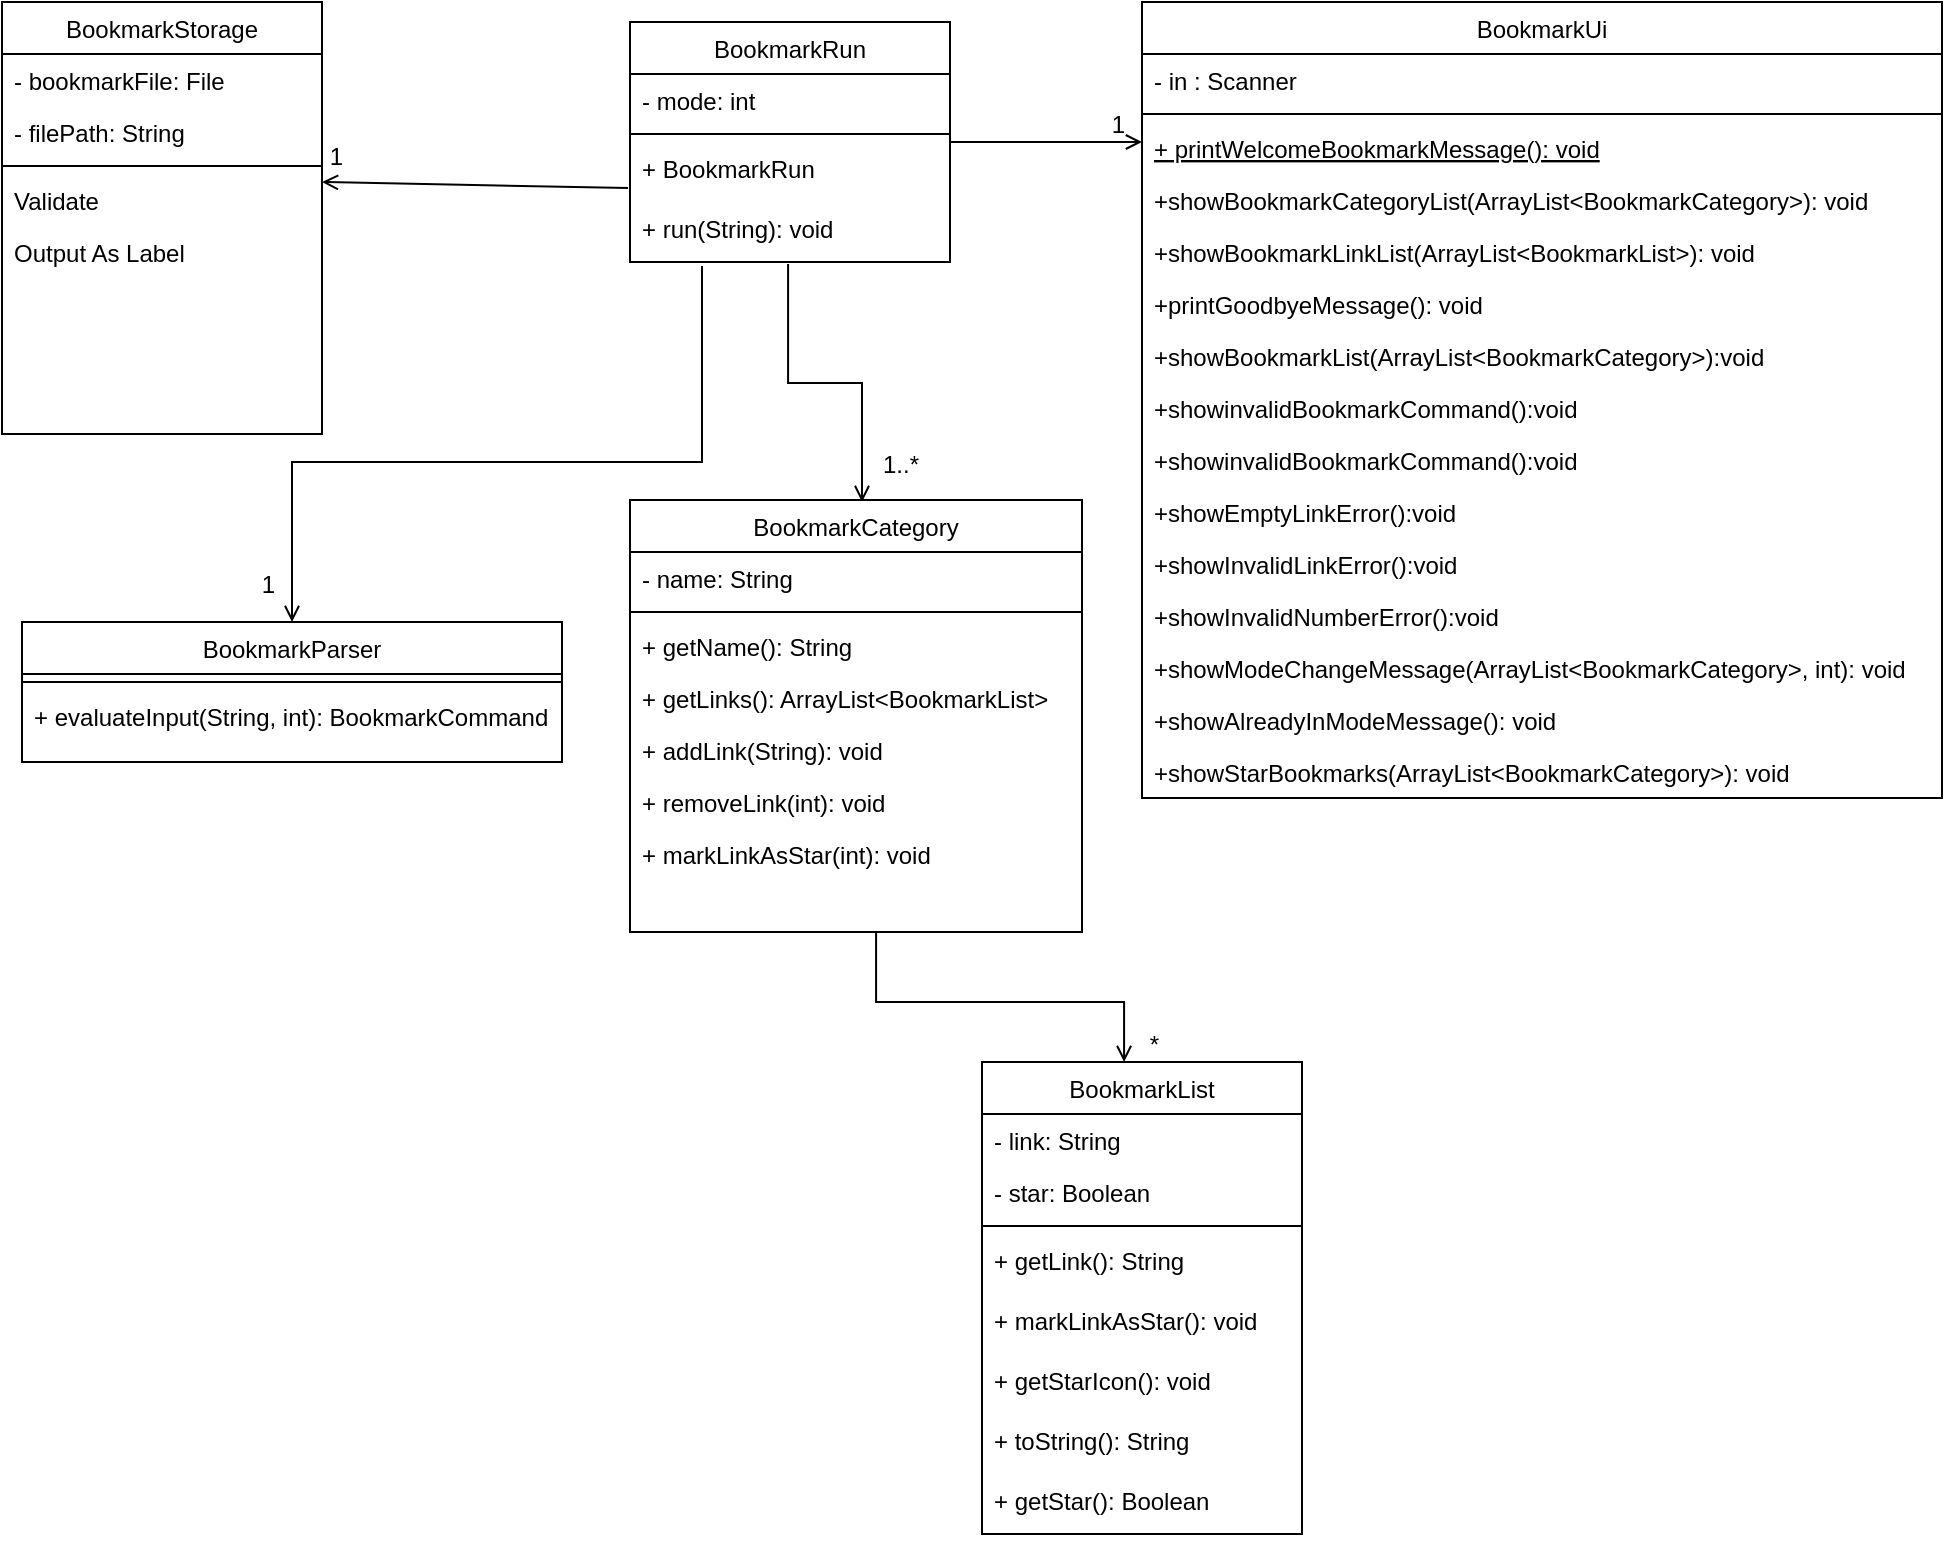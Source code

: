 <mxfile version="13.8.1" type="github">
  <diagram id="C5RBs43oDa-KdzZeNtuy" name="Page-1">
    <mxGraphModel dx="946" dy="613" grid="1" gridSize="10" guides="1" tooltips="1" connect="1" arrows="1" fold="1" page="1" pageScale="1" pageWidth="827" pageHeight="1169" math="0" shadow="0">
      <root>
        <mxCell id="WIyWlLk6GJQsqaUBKTNV-0" />
        <mxCell id="WIyWlLk6GJQsqaUBKTNV-1" parent="WIyWlLk6GJQsqaUBKTNV-0" />
        <mxCell id="zkfFHV4jXpPFQw0GAbJ--26" value="" style="endArrow=open;shadow=0;strokeWidth=1;rounded=0;endFill=1;edgeStyle=elbowEdgeStyle;elbow=vertical;" parent="WIyWlLk6GJQsqaUBKTNV-1" source="zkfFHV4jXpPFQw0GAbJ--0" target="zkfFHV4jXpPFQw0GAbJ--17" edge="1">
          <mxGeometry x="0.5" y="41" relative="1" as="geometry">
            <mxPoint x="380" y="192" as="sourcePoint" />
            <mxPoint x="540" y="192" as="targetPoint" />
            <mxPoint x="-40" y="32" as="offset" />
          </mxGeometry>
        </mxCell>
        <mxCell id="zkfFHV4jXpPFQw0GAbJ--28" value="1" style="resizable=0;align=right;verticalAlign=bottom;labelBackgroundColor=none;fontSize=12;" parent="zkfFHV4jXpPFQw0GAbJ--26" connectable="0" vertex="1">
          <mxGeometry x="1" relative="1" as="geometry">
            <mxPoint x="-7" as="offset" />
          </mxGeometry>
        </mxCell>
        <mxCell id="u1YyBlO3RyADy7iYy-VR-0" value="BookmarkStorage" style="swimlane;fontStyle=0;align=center;verticalAlign=top;childLayout=stackLayout;horizontal=1;startSize=26;horizontalStack=0;resizeParent=1;resizeLast=0;collapsible=1;marginBottom=0;rounded=0;shadow=0;strokeWidth=1;" vertex="1" parent="WIyWlLk6GJQsqaUBKTNV-1">
          <mxGeometry x="20" y="120" width="160" height="216" as="geometry">
            <mxRectangle x="550" y="140" width="160" height="26" as="alternateBounds" />
          </mxGeometry>
        </mxCell>
        <mxCell id="u1YyBlO3RyADy7iYy-VR-1" value="- bookmarkFile: File" style="text;align=left;verticalAlign=top;spacingLeft=4;spacingRight=4;overflow=hidden;rotatable=0;points=[[0,0.5],[1,0.5]];portConstraint=eastwest;" vertex="1" parent="u1YyBlO3RyADy7iYy-VR-0">
          <mxGeometry y="26" width="160" height="26" as="geometry" />
        </mxCell>
        <mxCell id="u1YyBlO3RyADy7iYy-VR-2" value="- filePath: String" style="text;align=left;verticalAlign=top;spacingLeft=4;spacingRight=4;overflow=hidden;rotatable=0;points=[[0,0.5],[1,0.5]];portConstraint=eastwest;rounded=0;shadow=0;html=0;" vertex="1" parent="u1YyBlO3RyADy7iYy-VR-0">
          <mxGeometry y="52" width="160" height="26" as="geometry" />
        </mxCell>
        <mxCell id="u1YyBlO3RyADy7iYy-VR-6" value="" style="line;html=1;strokeWidth=1;align=left;verticalAlign=middle;spacingTop=-1;spacingLeft=3;spacingRight=3;rotatable=0;labelPosition=right;points=[];portConstraint=eastwest;" vertex="1" parent="u1YyBlO3RyADy7iYy-VR-0">
          <mxGeometry y="78" width="160" height="8" as="geometry" />
        </mxCell>
        <mxCell id="u1YyBlO3RyADy7iYy-VR-7" value="Validate" style="text;align=left;verticalAlign=top;spacingLeft=4;spacingRight=4;overflow=hidden;rotatable=0;points=[[0,0.5],[1,0.5]];portConstraint=eastwest;" vertex="1" parent="u1YyBlO3RyADy7iYy-VR-0">
          <mxGeometry y="86" width="160" height="26" as="geometry" />
        </mxCell>
        <mxCell id="u1YyBlO3RyADy7iYy-VR-8" value="Output As Label" style="text;align=left;verticalAlign=top;spacingLeft=4;spacingRight=4;overflow=hidden;rotatable=0;points=[[0,0.5],[1,0.5]];portConstraint=eastwest;" vertex="1" parent="u1YyBlO3RyADy7iYy-VR-0">
          <mxGeometry y="112" width="160" height="26" as="geometry" />
        </mxCell>
        <mxCell id="u1YyBlO3RyADy7iYy-VR-27" value="" style="endArrow=open;shadow=0;strokeWidth=1;rounded=0;endFill=1;edgeStyle=elbowEdgeStyle;elbow=vertical;exitX=0.494;exitY=1.033;exitDx=0;exitDy=0;exitPerimeter=0;" edge="1" parent="WIyWlLk6GJQsqaUBKTNV-1" source="u1YyBlO3RyADy7iYy-VR-35">
          <mxGeometry x="0.5" y="41" relative="1" as="geometry">
            <mxPoint x="300" y="258.92" as="sourcePoint" />
            <mxPoint x="450" y="370" as="targetPoint" />
            <mxPoint x="-40" y="32" as="offset" />
          </mxGeometry>
        </mxCell>
        <mxCell id="u1YyBlO3RyADy7iYy-VR-29" value="1..*" style="resizable=0;align=right;verticalAlign=bottom;labelBackgroundColor=none;fontSize=12;" connectable="0" vertex="1" parent="u1YyBlO3RyADy7iYy-VR-27">
          <mxGeometry x="1" relative="1" as="geometry">
            <mxPoint x="30" y="-9.92" as="offset" />
          </mxGeometry>
        </mxCell>
        <mxCell id="u1YyBlO3RyADy7iYy-VR-31" value="" style="endArrow=open;shadow=0;strokeWidth=1;rounded=0;endFill=1;edgeStyle=elbowEdgeStyle;elbow=vertical;entryX=0.5;entryY=0;entryDx=0;entryDy=0;exitX=0.225;exitY=1.067;exitDx=0;exitDy=0;exitPerimeter=0;" edge="1" parent="WIyWlLk6GJQsqaUBKTNV-1" source="u1YyBlO3RyADy7iYy-VR-35" target="u1YyBlO3RyADy7iYy-VR-9">
          <mxGeometry x="0.5" y="41" relative="1" as="geometry">
            <mxPoint x="265" y="240" as="sourcePoint" />
            <mxPoint x="450" y="369.08" as="targetPoint" />
            <mxPoint x="-40" y="32" as="offset" />
            <Array as="points">
              <mxPoint x="250" y="350" />
              <mxPoint x="200" y="320" />
              <mxPoint x="240" y="314" />
              <mxPoint x="250" y="314" />
            </Array>
          </mxGeometry>
        </mxCell>
        <mxCell id="u1YyBlO3RyADy7iYy-VR-33" value="1" style="resizable=0;align=right;verticalAlign=bottom;labelBackgroundColor=none;fontSize=12;" connectable="0" vertex="1" parent="u1YyBlO3RyADy7iYy-VR-31">
          <mxGeometry x="1" relative="1" as="geometry">
            <mxPoint x="-7" y="-10.01" as="offset" />
          </mxGeometry>
        </mxCell>
        <mxCell id="zkfFHV4jXpPFQw0GAbJ--17" value="BookmarkUi" style="swimlane;fontStyle=0;align=center;verticalAlign=top;childLayout=stackLayout;horizontal=1;startSize=26;horizontalStack=0;resizeParent=1;resizeLast=0;collapsible=1;marginBottom=0;rounded=0;shadow=0;strokeWidth=1;" parent="WIyWlLk6GJQsqaUBKTNV-1" vertex="1">
          <mxGeometry x="590" y="120" width="400" height="398" as="geometry">
            <mxRectangle x="550" y="140" width="160" height="26" as="alternateBounds" />
          </mxGeometry>
        </mxCell>
        <mxCell id="zkfFHV4jXpPFQw0GAbJ--18" value="- in : Scanner" style="text;align=left;verticalAlign=top;spacingLeft=4;spacingRight=4;overflow=hidden;rotatable=0;points=[[0,0.5],[1,0.5]];portConstraint=eastwest;" parent="zkfFHV4jXpPFQw0GAbJ--17" vertex="1">
          <mxGeometry y="26" width="400" height="26" as="geometry" />
        </mxCell>
        <mxCell id="zkfFHV4jXpPFQw0GAbJ--23" value="" style="line;html=1;strokeWidth=1;align=left;verticalAlign=middle;spacingTop=-1;spacingLeft=3;spacingRight=3;rotatable=0;labelPosition=right;points=[];portConstraint=eastwest;" parent="zkfFHV4jXpPFQw0GAbJ--17" vertex="1">
          <mxGeometry y="52" width="400" height="8" as="geometry" />
        </mxCell>
        <mxCell id="zkfFHV4jXpPFQw0GAbJ--24" value="+ printWelcomeBookmarkMessage(): void" style="text;align=left;verticalAlign=top;spacingLeft=4;spacingRight=4;overflow=hidden;rotatable=0;points=[[0,0.5],[1,0.5]];portConstraint=eastwest;fontStyle=4" parent="zkfFHV4jXpPFQw0GAbJ--17" vertex="1">
          <mxGeometry y="60" width="400" height="26" as="geometry" />
        </mxCell>
        <mxCell id="zkfFHV4jXpPFQw0GAbJ--25" value="+showBookmarkCategoryList(ArrayList&lt;BookmarkCategory&gt;): void&#xa;" style="text;align=left;verticalAlign=top;spacingLeft=4;spacingRight=4;overflow=hidden;rotatable=0;points=[[0,0.5],[1,0.5]];portConstraint=eastwest;" parent="zkfFHV4jXpPFQw0GAbJ--17" vertex="1">
          <mxGeometry y="86" width="400" height="26" as="geometry" />
        </mxCell>
        <mxCell id="u1YyBlO3RyADy7iYy-VR-44" value="+showBookmarkLinkList(ArrayList&lt;BookmarkList&gt;): void " style="text;align=left;verticalAlign=top;spacingLeft=4;spacingRight=4;overflow=hidden;rotatable=0;points=[[0,0.5],[1,0.5]];portConstraint=eastwest;" vertex="1" parent="zkfFHV4jXpPFQw0GAbJ--17">
          <mxGeometry y="112" width="400" height="26" as="geometry" />
        </mxCell>
        <mxCell id="u1YyBlO3RyADy7iYy-VR-45" value="+printGoodbyeMessage(): void" style="text;align=left;verticalAlign=top;spacingLeft=4;spacingRight=4;overflow=hidden;rotatable=0;points=[[0,0.5],[1,0.5]];portConstraint=eastwest;" vertex="1" parent="zkfFHV4jXpPFQw0GAbJ--17">
          <mxGeometry y="138" width="400" height="26" as="geometry" />
        </mxCell>
        <mxCell id="u1YyBlO3RyADy7iYy-VR-46" value="+showBookmarkList(ArrayList&lt;BookmarkCategory&gt;):void" style="text;align=left;verticalAlign=top;spacingLeft=4;spacingRight=4;overflow=hidden;rotatable=0;points=[[0,0.5],[1,0.5]];portConstraint=eastwest;" vertex="1" parent="zkfFHV4jXpPFQw0GAbJ--17">
          <mxGeometry y="164" width="400" height="26" as="geometry" />
        </mxCell>
        <mxCell id="u1YyBlO3RyADy7iYy-VR-47" value="+showinvalidBookmarkCommand():void" style="text;align=left;verticalAlign=top;spacingLeft=4;spacingRight=4;overflow=hidden;rotatable=0;points=[[0,0.5],[1,0.5]];portConstraint=eastwest;" vertex="1" parent="zkfFHV4jXpPFQw0GAbJ--17">
          <mxGeometry y="190" width="400" height="26" as="geometry" />
        </mxCell>
        <mxCell id="u1YyBlO3RyADy7iYy-VR-49" value="+showinvalidBookmarkCommand():void" style="text;align=left;verticalAlign=top;spacingLeft=4;spacingRight=4;overflow=hidden;rotatable=0;points=[[0,0.5],[1,0.5]];portConstraint=eastwest;" vertex="1" parent="zkfFHV4jXpPFQw0GAbJ--17">
          <mxGeometry y="216" width="400" height="26" as="geometry" />
        </mxCell>
        <mxCell id="u1YyBlO3RyADy7iYy-VR-48" value="+showEmptyLinkError():void" style="text;align=left;verticalAlign=top;spacingLeft=4;spacingRight=4;overflow=hidden;rotatable=0;points=[[0,0.5],[1,0.5]];portConstraint=eastwest;" vertex="1" parent="zkfFHV4jXpPFQw0GAbJ--17">
          <mxGeometry y="242" width="400" height="26" as="geometry" />
        </mxCell>
        <mxCell id="u1YyBlO3RyADy7iYy-VR-50" value="+showInvalidLinkError():void" style="text;align=left;verticalAlign=top;spacingLeft=4;spacingRight=4;overflow=hidden;rotatable=0;points=[[0,0.5],[1,0.5]];portConstraint=eastwest;" vertex="1" parent="zkfFHV4jXpPFQw0GAbJ--17">
          <mxGeometry y="268" width="400" height="26" as="geometry" />
        </mxCell>
        <mxCell id="u1YyBlO3RyADy7iYy-VR-51" value="+showInvalidNumberError():void" style="text;align=left;verticalAlign=top;spacingLeft=4;spacingRight=4;overflow=hidden;rotatable=0;points=[[0,0.5],[1,0.5]];portConstraint=eastwest;" vertex="1" parent="zkfFHV4jXpPFQw0GAbJ--17">
          <mxGeometry y="294" width="400" height="26" as="geometry" />
        </mxCell>
        <mxCell id="u1YyBlO3RyADy7iYy-VR-52" value="+showModeChangeMessage(ArrayList&lt;BookmarkCategory&gt;, int): void" style="text;align=left;verticalAlign=top;spacingLeft=4;spacingRight=4;overflow=hidden;rotatable=0;points=[[0,0.5],[1,0.5]];portConstraint=eastwest;" vertex="1" parent="zkfFHV4jXpPFQw0GAbJ--17">
          <mxGeometry y="320" width="400" height="26" as="geometry" />
        </mxCell>
        <mxCell id="u1YyBlO3RyADy7iYy-VR-53" value="+showAlreadyInModeMessage(): void" style="text;align=left;verticalAlign=top;spacingLeft=4;spacingRight=4;overflow=hidden;rotatable=0;points=[[0,0.5],[1,0.5]];portConstraint=eastwest;" vertex="1" parent="zkfFHV4jXpPFQw0GAbJ--17">
          <mxGeometry y="346" width="400" height="26" as="geometry" />
        </mxCell>
        <mxCell id="u1YyBlO3RyADy7iYy-VR-54" value="+showStarBookmarks(ArrayList&lt;BookmarkCategory&gt;): void" style="text;align=left;verticalAlign=top;spacingLeft=4;spacingRight=4;overflow=hidden;rotatable=0;points=[[0,0.5],[1,0.5]];portConstraint=eastwest;" vertex="1" parent="zkfFHV4jXpPFQw0GAbJ--17">
          <mxGeometry y="372" width="400" height="26" as="geometry" />
        </mxCell>
        <mxCell id="zkfFHV4jXpPFQw0GAbJ--0" value="BookmarkRun" style="swimlane;fontStyle=0;align=center;verticalAlign=top;childLayout=stackLayout;horizontal=1;startSize=26;horizontalStack=0;resizeParent=1;resizeLast=0;collapsible=1;marginBottom=0;rounded=0;shadow=0;strokeWidth=1;" parent="WIyWlLk6GJQsqaUBKTNV-1" vertex="1">
          <mxGeometry x="334" y="130" width="160" height="120" as="geometry">
            <mxRectangle x="230" y="140" width="160" height="26" as="alternateBounds" />
          </mxGeometry>
        </mxCell>
        <mxCell id="zkfFHV4jXpPFQw0GAbJ--3" value="- mode: int" style="text;align=left;verticalAlign=top;spacingLeft=4;spacingRight=4;overflow=hidden;rotatable=0;points=[[0,0.5],[1,0.5]];portConstraint=eastwest;rounded=0;shadow=0;html=0;" parent="zkfFHV4jXpPFQw0GAbJ--0" vertex="1">
          <mxGeometry y="26" width="160" height="26" as="geometry" />
        </mxCell>
        <mxCell id="zkfFHV4jXpPFQw0GAbJ--4" value="" style="line;html=1;strokeWidth=1;align=left;verticalAlign=middle;spacingTop=-1;spacingLeft=3;spacingRight=3;rotatable=0;labelPosition=right;points=[];portConstraint=eastwest;" parent="zkfFHV4jXpPFQw0GAbJ--0" vertex="1">
          <mxGeometry y="52" width="160" height="8" as="geometry" />
        </mxCell>
        <mxCell id="zkfFHV4jXpPFQw0GAbJ--5" value="+ BookmarkRun" style="text;align=left;verticalAlign=top;spacingLeft=4;spacingRight=4;overflow=hidden;rotatable=0;points=[[0,0.5],[1,0.5]];portConstraint=eastwest;" parent="zkfFHV4jXpPFQw0GAbJ--0" vertex="1">
          <mxGeometry y="60" width="160" height="30" as="geometry" />
        </mxCell>
        <mxCell id="u1YyBlO3RyADy7iYy-VR-35" value="+ run(String): void " style="text;align=left;verticalAlign=top;spacingLeft=4;spacingRight=4;overflow=hidden;rotatable=0;points=[[0,0.5],[1,0.5]];portConstraint=eastwest;" vertex="1" parent="zkfFHV4jXpPFQw0GAbJ--0">
          <mxGeometry y="90" width="160" height="30" as="geometry" />
        </mxCell>
        <mxCell id="u1YyBlO3RyADy7iYy-VR-41" value="" style="endArrow=open;html=1;endFill=0;exitX=-0.006;exitY=0.767;exitDx=0;exitDy=0;entryX=1;entryY=0.5;entryDx=0;entryDy=0;exitPerimeter=0;" edge="1" parent="WIyWlLk6GJQsqaUBKTNV-1" source="zkfFHV4jXpPFQw0GAbJ--5">
          <mxGeometry width="50" height="50" relative="1" as="geometry">
            <mxPoint x="400" y="330" as="sourcePoint" />
            <mxPoint x="180" y="210" as="targetPoint" />
          </mxGeometry>
        </mxCell>
        <mxCell id="u1YyBlO3RyADy7iYy-VR-43" value="1" style="resizable=0;align=right;verticalAlign=bottom;labelBackgroundColor=none;fontSize=12;" connectable="0" vertex="1" parent="WIyWlLk6GJQsqaUBKTNV-1">
          <mxGeometry x="240" y="120" as="geometry">
            <mxPoint x="-48" y="86" as="offset" />
          </mxGeometry>
        </mxCell>
        <mxCell id="u1YyBlO3RyADy7iYy-VR-18" value="BookmarkCategory" style="swimlane;fontStyle=0;align=center;verticalAlign=top;childLayout=stackLayout;horizontal=1;startSize=26;horizontalStack=0;resizeParent=1;resizeLast=0;collapsible=1;marginBottom=0;rounded=0;shadow=0;strokeWidth=1;" vertex="1" parent="WIyWlLk6GJQsqaUBKTNV-1">
          <mxGeometry x="334" y="369" width="226" height="216" as="geometry">
            <mxRectangle x="550" y="140" width="160" height="26" as="alternateBounds" />
          </mxGeometry>
        </mxCell>
        <mxCell id="u1YyBlO3RyADy7iYy-VR-19" value="- name: String" style="text;align=left;verticalAlign=top;spacingLeft=4;spacingRight=4;overflow=hidden;rotatable=0;points=[[0,0.5],[1,0.5]];portConstraint=eastwest;" vertex="1" parent="u1YyBlO3RyADy7iYy-VR-18">
          <mxGeometry y="26" width="226" height="26" as="geometry" />
        </mxCell>
        <mxCell id="u1YyBlO3RyADy7iYy-VR-24" value="" style="line;html=1;strokeWidth=1;align=left;verticalAlign=middle;spacingTop=-1;spacingLeft=3;spacingRight=3;rotatable=0;labelPosition=right;points=[];portConstraint=eastwest;" vertex="1" parent="u1YyBlO3RyADy7iYy-VR-18">
          <mxGeometry y="52" width="226" height="8" as="geometry" />
        </mxCell>
        <mxCell id="u1YyBlO3RyADy7iYy-VR-25" value="+ getName(): String" style="text;align=left;verticalAlign=top;spacingLeft=4;spacingRight=4;overflow=hidden;rotatable=0;points=[[0,0.5],[1,0.5]];portConstraint=eastwest;" vertex="1" parent="u1YyBlO3RyADy7iYy-VR-18">
          <mxGeometry y="60" width="226" height="26" as="geometry" />
        </mxCell>
        <mxCell id="u1YyBlO3RyADy7iYy-VR-26" value="+ getLinks(): ArrayList&lt;BookmarkList&gt;" style="text;align=left;verticalAlign=top;spacingLeft=4;spacingRight=4;overflow=hidden;rotatable=0;points=[[0,0.5],[1,0.5]];portConstraint=eastwest;" vertex="1" parent="u1YyBlO3RyADy7iYy-VR-18">
          <mxGeometry y="86" width="226" height="26" as="geometry" />
        </mxCell>
        <mxCell id="u1YyBlO3RyADy7iYy-VR-55" value="+ addLink(String): void" style="text;align=left;verticalAlign=top;spacingLeft=4;spacingRight=4;overflow=hidden;rotatable=0;points=[[0,0.5],[1,0.5]];portConstraint=eastwest;" vertex="1" parent="u1YyBlO3RyADy7iYy-VR-18">
          <mxGeometry y="112" width="226" height="26" as="geometry" />
        </mxCell>
        <mxCell id="u1YyBlO3RyADy7iYy-VR-56" value="+ removeLink(int): void" style="text;align=left;verticalAlign=top;spacingLeft=4;spacingRight=4;overflow=hidden;rotatable=0;points=[[0,0.5],[1,0.5]];portConstraint=eastwest;" vertex="1" parent="u1YyBlO3RyADy7iYy-VR-18">
          <mxGeometry y="138" width="226" height="26" as="geometry" />
        </mxCell>
        <mxCell id="u1YyBlO3RyADy7iYy-VR-57" value="+ markLinkAsStar(int): void" style="text;align=left;verticalAlign=top;spacingLeft=4;spacingRight=4;overflow=hidden;rotatable=0;points=[[0,0.5],[1,0.5]];portConstraint=eastwest;" vertex="1" parent="u1YyBlO3RyADy7iYy-VR-18">
          <mxGeometry y="164" width="226" height="26" as="geometry" />
        </mxCell>
        <mxCell id="u1YyBlO3RyADy7iYy-VR-58" value="BookmarkList" style="swimlane;fontStyle=0;align=center;verticalAlign=top;childLayout=stackLayout;horizontal=1;startSize=26;horizontalStack=0;resizeParent=1;resizeLast=0;collapsible=1;marginBottom=0;rounded=0;shadow=0;strokeWidth=1;" vertex="1" parent="WIyWlLk6GJQsqaUBKTNV-1">
          <mxGeometry x="510" y="650" width="160" height="236" as="geometry">
            <mxRectangle x="230" y="140" width="160" height="26" as="alternateBounds" />
          </mxGeometry>
        </mxCell>
        <mxCell id="u1YyBlO3RyADy7iYy-VR-59" value="- link: String" style="text;align=left;verticalAlign=top;spacingLeft=4;spacingRight=4;overflow=hidden;rotatable=0;points=[[0,0.5],[1,0.5]];portConstraint=eastwest;rounded=0;shadow=0;html=0;" vertex="1" parent="u1YyBlO3RyADy7iYy-VR-58">
          <mxGeometry y="26" width="160" height="26" as="geometry" />
        </mxCell>
        <mxCell id="u1YyBlO3RyADy7iYy-VR-65" value="- star: Boolean" style="text;align=left;verticalAlign=top;spacingLeft=4;spacingRight=4;overflow=hidden;rotatable=0;points=[[0,0.5],[1,0.5]];portConstraint=eastwest;rounded=0;shadow=0;html=0;" vertex="1" parent="u1YyBlO3RyADy7iYy-VR-58">
          <mxGeometry y="52" width="160" height="26" as="geometry" />
        </mxCell>
        <mxCell id="u1YyBlO3RyADy7iYy-VR-60" value="" style="line;html=1;strokeWidth=1;align=left;verticalAlign=middle;spacingTop=-1;spacingLeft=3;spacingRight=3;rotatable=0;labelPosition=right;points=[];portConstraint=eastwest;" vertex="1" parent="u1YyBlO3RyADy7iYy-VR-58">
          <mxGeometry y="78" width="160" height="8" as="geometry" />
        </mxCell>
        <mxCell id="u1YyBlO3RyADy7iYy-VR-61" value="+ getLink(): String" style="text;align=left;verticalAlign=top;spacingLeft=4;spacingRight=4;overflow=hidden;rotatable=0;points=[[0,0.5],[1,0.5]];portConstraint=eastwest;" vertex="1" parent="u1YyBlO3RyADy7iYy-VR-58">
          <mxGeometry y="86" width="160" height="30" as="geometry" />
        </mxCell>
        <mxCell id="u1YyBlO3RyADy7iYy-VR-62" value="+ markLinkAsStar(): void" style="text;align=left;verticalAlign=top;spacingLeft=4;spacingRight=4;overflow=hidden;rotatable=0;points=[[0,0.5],[1,0.5]];portConstraint=eastwest;" vertex="1" parent="u1YyBlO3RyADy7iYy-VR-58">
          <mxGeometry y="116" width="160" height="30" as="geometry" />
        </mxCell>
        <mxCell id="u1YyBlO3RyADy7iYy-VR-66" value="+ getStarIcon(): void" style="text;align=left;verticalAlign=top;spacingLeft=4;spacingRight=4;overflow=hidden;rotatable=0;points=[[0,0.5],[1,0.5]];portConstraint=eastwest;" vertex="1" parent="u1YyBlO3RyADy7iYy-VR-58">
          <mxGeometry y="146" width="160" height="30" as="geometry" />
        </mxCell>
        <mxCell id="u1YyBlO3RyADy7iYy-VR-68" value="+ toString(): String" style="text;align=left;verticalAlign=top;spacingLeft=4;spacingRight=4;overflow=hidden;rotatable=0;points=[[0,0.5],[1,0.5]];portConstraint=eastwest;" vertex="1" parent="u1YyBlO3RyADy7iYy-VR-58">
          <mxGeometry y="176" width="160" height="30" as="geometry" />
        </mxCell>
        <mxCell id="u1YyBlO3RyADy7iYy-VR-67" value="+ getStar(): Boolean" style="text;align=left;verticalAlign=top;spacingLeft=4;spacingRight=4;overflow=hidden;rotatable=0;points=[[0,0.5],[1,0.5]];portConstraint=eastwest;" vertex="1" parent="u1YyBlO3RyADy7iYy-VR-58">
          <mxGeometry y="206" width="160" height="30" as="geometry" />
        </mxCell>
        <mxCell id="u1YyBlO3RyADy7iYy-VR-63" value="" style="endArrow=open;shadow=0;strokeWidth=1;rounded=0;endFill=1;edgeStyle=elbowEdgeStyle;elbow=vertical;exitX=0.494;exitY=1.033;exitDx=0;exitDy=0;exitPerimeter=0;entryX=0.444;entryY=0;entryDx=0;entryDy=0;entryPerimeter=0;" edge="1" parent="WIyWlLk6GJQsqaUBKTNV-1" target="u1YyBlO3RyADy7iYy-VR-58">
          <mxGeometry x="0.5" y="41" relative="1" as="geometry">
            <mxPoint x="457.04" y="585" as="sourcePoint" />
            <mxPoint x="494" y="704.01" as="targetPoint" />
            <mxPoint x="-40" y="32" as="offset" />
            <Array as="points">
              <mxPoint x="520" y="620" />
            </Array>
          </mxGeometry>
        </mxCell>
        <mxCell id="u1YyBlO3RyADy7iYy-VR-64" value="*" style="resizable=0;align=right;verticalAlign=bottom;labelBackgroundColor=none;fontSize=12;" connectable="0" vertex="1" parent="u1YyBlO3RyADy7iYy-VR-63">
          <mxGeometry x="1" relative="1" as="geometry">
            <mxPoint x="18.96" as="offset" />
          </mxGeometry>
        </mxCell>
        <mxCell id="u1YyBlO3RyADy7iYy-VR-9" value="BookmarkParser" style="swimlane;fontStyle=0;align=center;verticalAlign=top;childLayout=stackLayout;horizontal=1;startSize=26;horizontalStack=0;resizeParent=1;resizeLast=0;collapsible=1;marginBottom=0;rounded=0;shadow=0;strokeWidth=1;" vertex="1" parent="WIyWlLk6GJQsqaUBKTNV-1">
          <mxGeometry x="30" y="430" width="270" height="70" as="geometry">
            <mxRectangle x="550" y="140" width="160" height="26" as="alternateBounds" />
          </mxGeometry>
        </mxCell>
        <mxCell id="u1YyBlO3RyADy7iYy-VR-15" value="" style="line;html=1;strokeWidth=1;align=left;verticalAlign=middle;spacingTop=-1;spacingLeft=3;spacingRight=3;rotatable=0;labelPosition=right;points=[];portConstraint=eastwest;" vertex="1" parent="u1YyBlO3RyADy7iYy-VR-9">
          <mxGeometry y="26" width="270" height="8" as="geometry" />
        </mxCell>
        <mxCell id="u1YyBlO3RyADy7iYy-VR-16" value="+ evaluateInput(String, int): BookmarkCommand " style="text;align=left;verticalAlign=top;spacingLeft=4;spacingRight=4;overflow=hidden;rotatable=0;points=[[0,0.5],[1,0.5]];portConstraint=eastwest;" vertex="1" parent="u1YyBlO3RyADy7iYy-VR-9">
          <mxGeometry y="34" width="270" height="26" as="geometry" />
        </mxCell>
      </root>
    </mxGraphModel>
  </diagram>
</mxfile>

